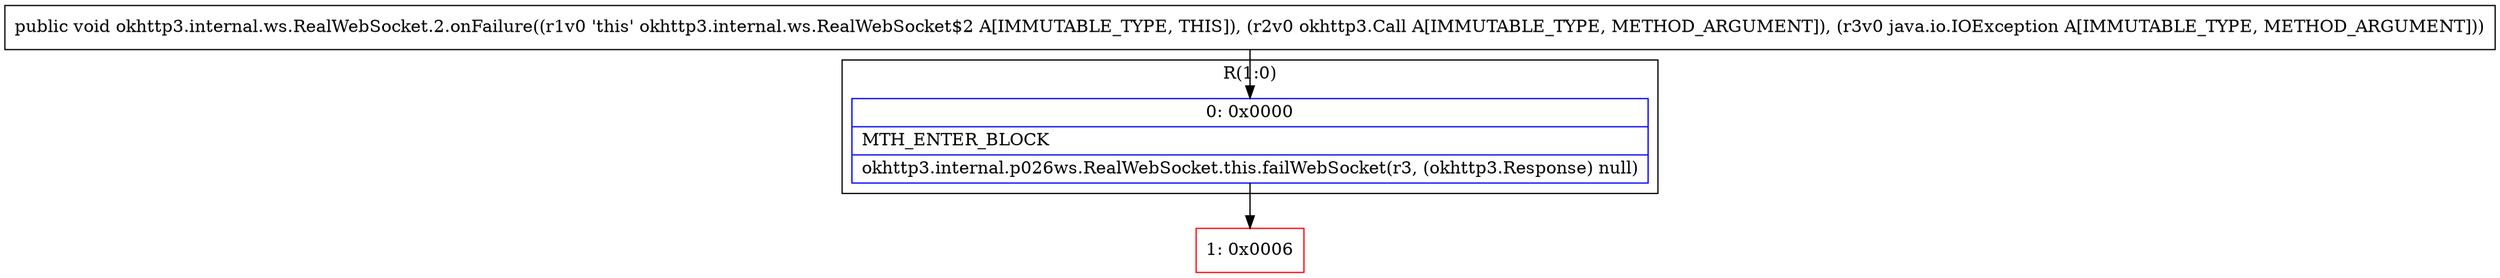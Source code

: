digraph "CFG forokhttp3.internal.ws.RealWebSocket.2.onFailure(Lokhttp3\/Call;Ljava\/io\/IOException;)V" {
subgraph cluster_Region_1754243561 {
label = "R(1:0)";
node [shape=record,color=blue];
Node_0 [shape=record,label="{0\:\ 0x0000|MTH_ENTER_BLOCK\l|okhttp3.internal.p026ws.RealWebSocket.this.failWebSocket(r3, (okhttp3.Response) null)\l}"];
}
Node_1 [shape=record,color=red,label="{1\:\ 0x0006}"];
MethodNode[shape=record,label="{public void okhttp3.internal.ws.RealWebSocket.2.onFailure((r1v0 'this' okhttp3.internal.ws.RealWebSocket$2 A[IMMUTABLE_TYPE, THIS]), (r2v0 okhttp3.Call A[IMMUTABLE_TYPE, METHOD_ARGUMENT]), (r3v0 java.io.IOException A[IMMUTABLE_TYPE, METHOD_ARGUMENT])) }"];
MethodNode -> Node_0;
Node_0 -> Node_1;
}

